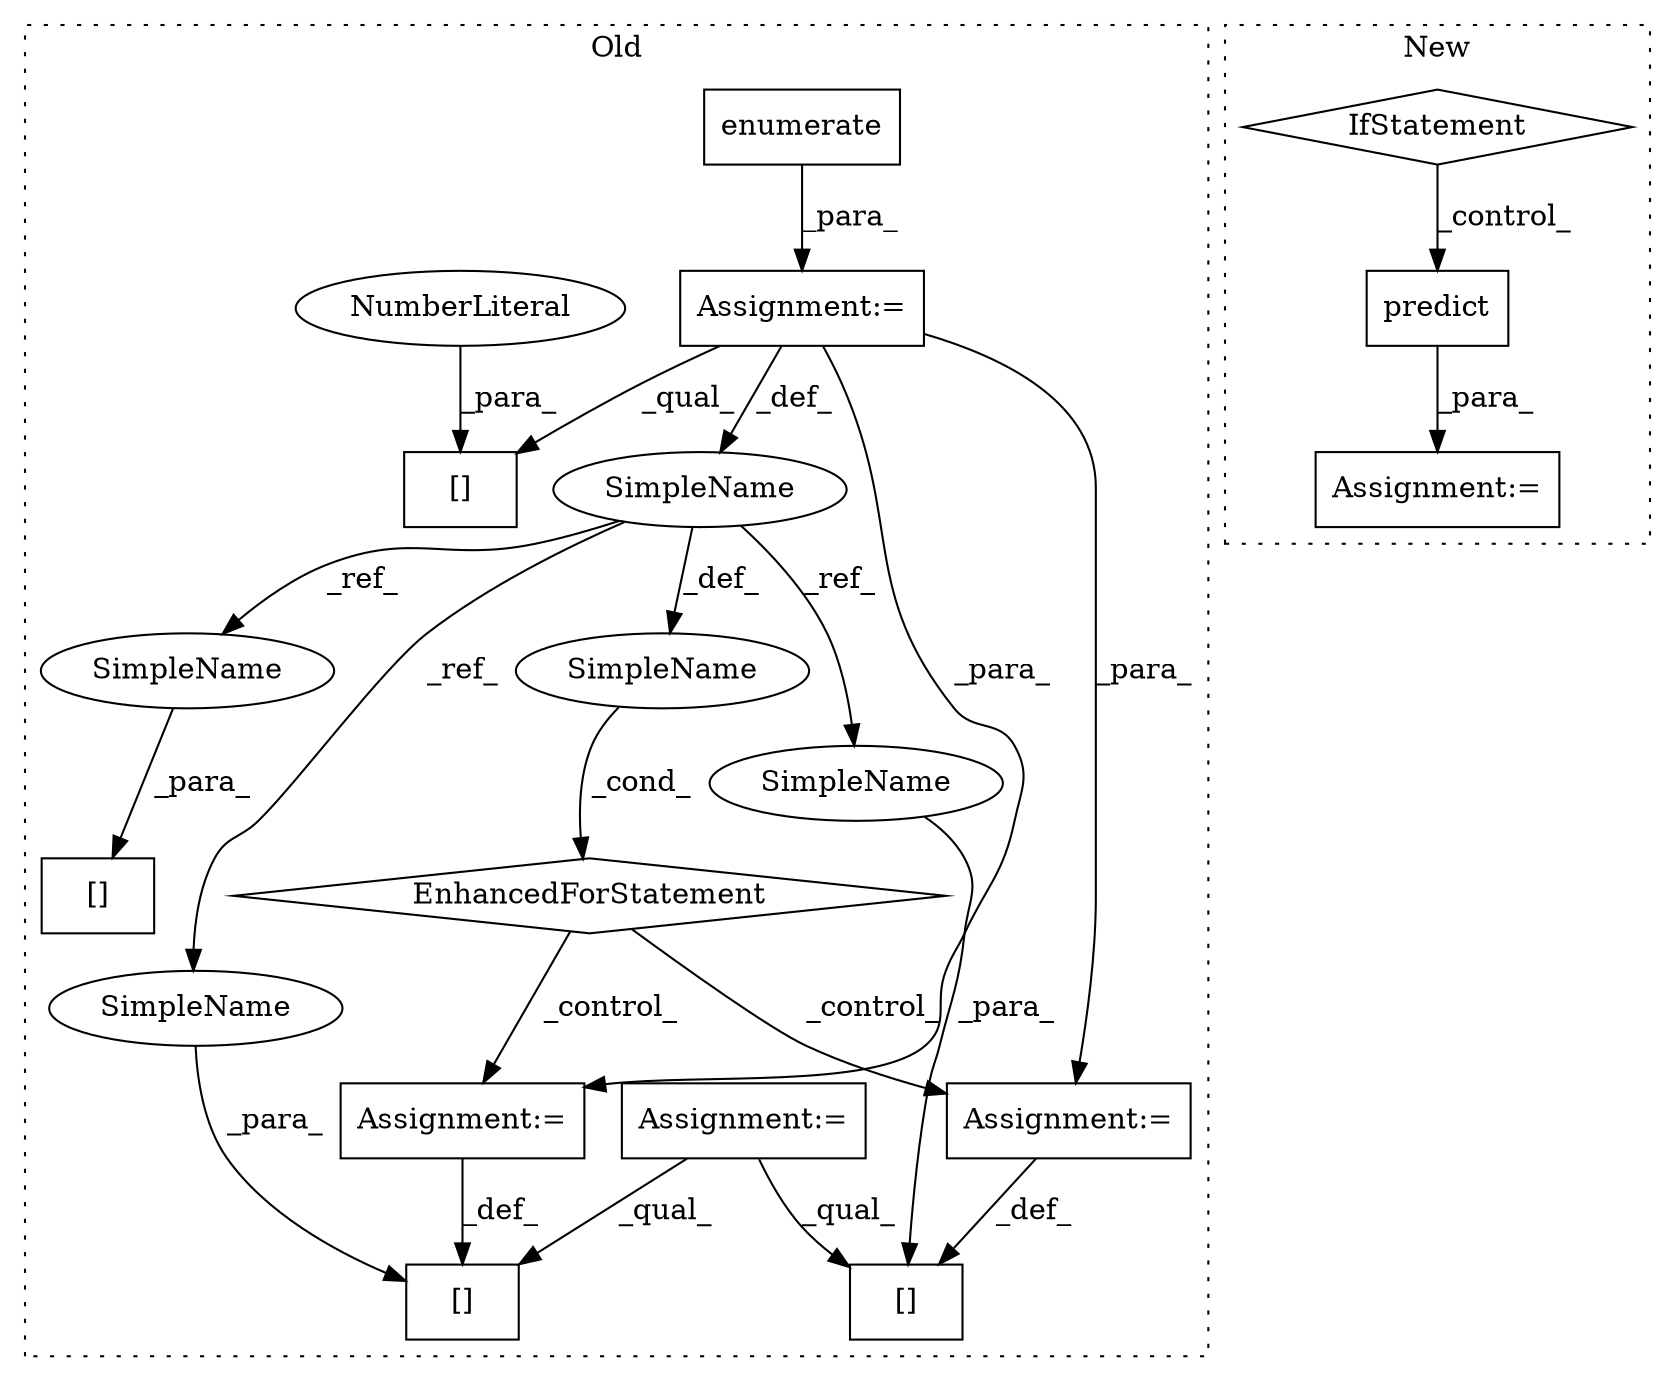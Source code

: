 digraph G {
subgraph cluster0 {
1 [label="enumerate" a="32" s="1500,1518" l="10,1" shape="box"];
3 [label="Assignment:=" a="7" s="1428,1519" l="64,2" shape="box"];
4 [label="EnhancedForStatement" a="70" s="1428,1519" l="64,2" shape="diamond"];
6 [label="Assignment:=" a="7" s="1653" l="1" shape="box"];
7 [label="SimpleName" a="42" s="1496" l="1" shape="ellipse"];
8 [label="[]" a="2" s="1708,1719" l="9,1" shape="box"];
9 [label="Assignment:=" a="7" s="1536" l="1" shape="box"];
10 [label="[]" a="2" s="1724,1734" l="9,1" shape="box"];
11 [label="NumberLiteral" a="34" s="1733" l="1" shape="ellipse"];
13 [label="[]" a="2" s="1529,1535" l="4,1" shape="box"];
14 [label="SimpleName" a="42" s="1485" l="2" shape="ellipse"];
15 [label="[]" a="2" s="1646,1652" l="4,1" shape="box"];
16 [label="Assignment:=" a="7" s="1320" l="1" shape="box"];
17 [label="SimpleName" a="42" s="1533" l="2" shape="ellipse"];
18 [label="SimpleName" a="42" s="1717" l="2" shape="ellipse"];
19 [label="SimpleName" a="42" s="1650" l="2" shape="ellipse"];
label = "Old";
style="dotted";
}
subgraph cluster1 {
2 [label="predict" a="32" s="2493,2505" l="8,1" shape="box"];
5 [label="Assignment:=" a="7" s="2585" l="1" shape="box"];
12 [label="IfStatement" a="25" s="2122,2153" l="4,2" shape="diamond"];
label = "New";
style="dotted";
}
1 -> 3 [label="_para_"];
2 -> 5 [label="_para_"];
3 -> 6 [label="_para_"];
3 -> 9 [label="_para_"];
3 -> 14 [label="_def_"];
3 -> 10 [label="_qual_"];
4 -> 6 [label="_control_"];
4 -> 9 [label="_control_"];
6 -> 15 [label="_def_"];
7 -> 4 [label="_cond_"];
9 -> 13 [label="_def_"];
11 -> 10 [label="_para_"];
12 -> 2 [label="_control_"];
14 -> 7 [label="_def_"];
14 -> 19 [label="_ref_"];
14 -> 17 [label="_ref_"];
14 -> 18 [label="_ref_"];
16 -> 15 [label="_qual_"];
16 -> 13 [label="_qual_"];
17 -> 13 [label="_para_"];
18 -> 8 [label="_para_"];
19 -> 15 [label="_para_"];
}